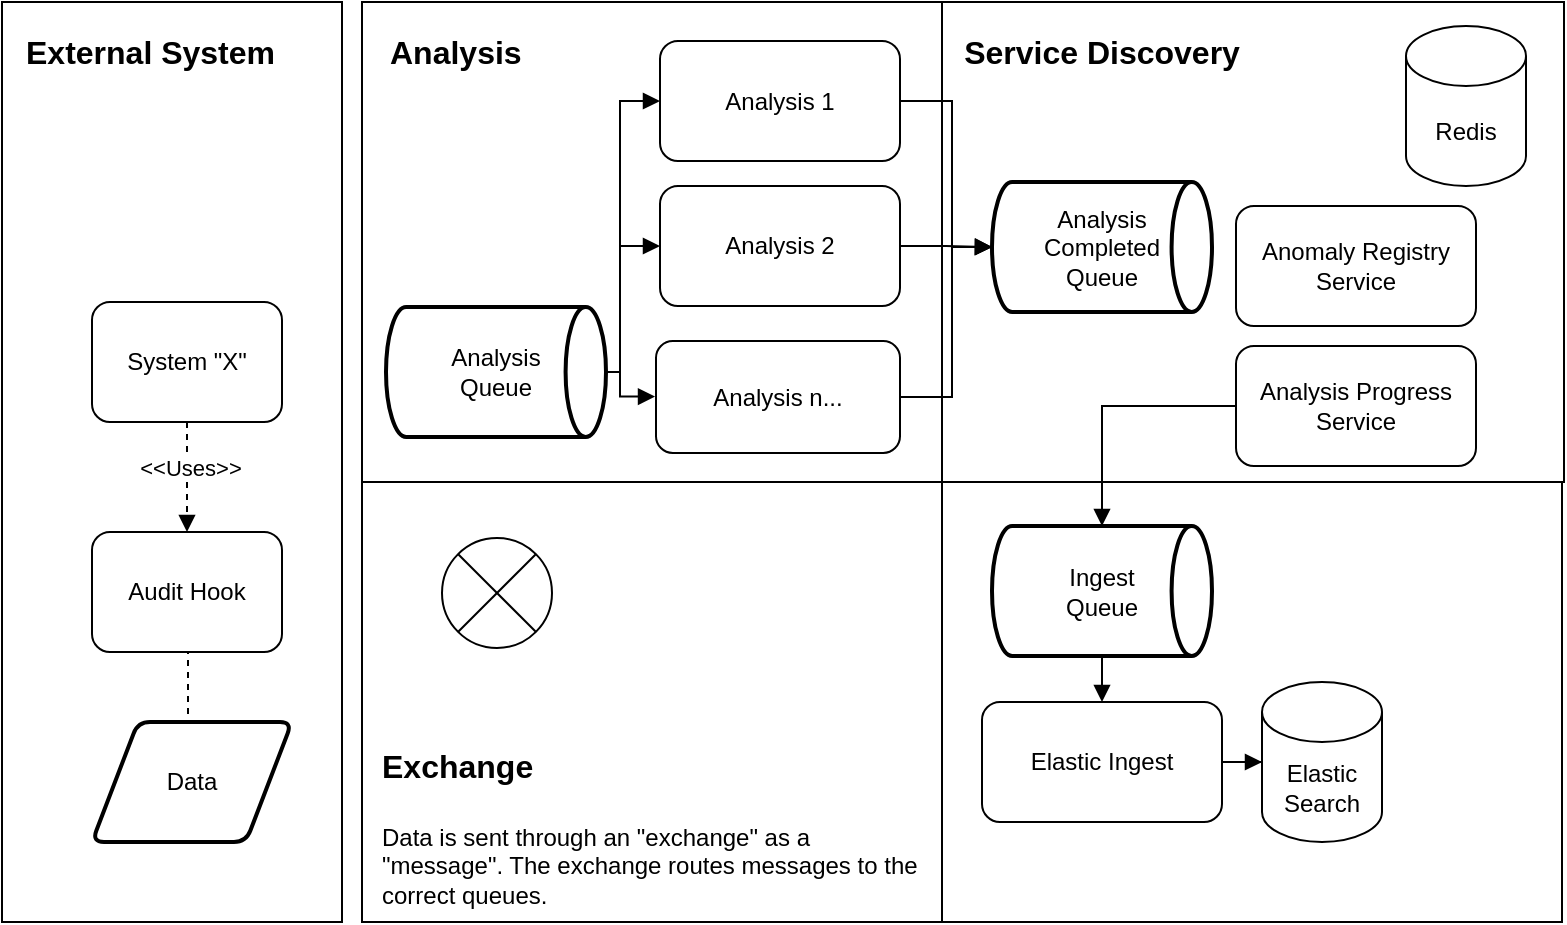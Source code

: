 <mxfile version="15.7.1" type="github">
  <diagram id="jIUITmyzeD87ZEfBDrSX" name="Page-1">
    <mxGraphModel dx="1082" dy="630" grid="0" gridSize="10" guides="1" tooltips="1" connect="1" arrows="1" fold="1" page="1" pageScale="1" pageWidth="700" pageHeight="469" math="0" shadow="0">
      <root>
        <mxCell id="0" />
        <mxCell id="1" parent="0" />
        <mxCell id="8Pe6dOlYgh1ihYA8Ivlo-50" value="" style="rounded=0;whiteSpace=wrap;html=1;" vertex="1" parent="1">
          <mxGeometry x="180" width="290" height="240" as="geometry" />
        </mxCell>
        <mxCell id="8Pe6dOlYgh1ihYA8Ivlo-57" value="" style="rounded=0;whiteSpace=wrap;html=1;" vertex="1" parent="1">
          <mxGeometry x="470" width="311" height="240" as="geometry" />
        </mxCell>
        <mxCell id="8Pe6dOlYgh1ihYA8Ivlo-58" value="" style="rounded=0;whiteSpace=wrap;html=1;" vertex="1" parent="1">
          <mxGeometry x="470" y="240" width="310" height="220" as="geometry" />
        </mxCell>
        <mxCell id="8Pe6dOlYgh1ihYA8Ivlo-52" value="" style="rounded=0;whiteSpace=wrap;html=1;" vertex="1" parent="1">
          <mxGeometry width="170" height="460" as="geometry" />
        </mxCell>
        <mxCell id="8Pe6dOlYgh1ihYA8Ivlo-51" value="" style="rounded=0;whiteSpace=wrap;html=1;" vertex="1" parent="1">
          <mxGeometry x="180" y="240" width="290" height="220" as="geometry" />
        </mxCell>
        <mxCell id="8Pe6dOlYgh1ihYA8Ivlo-108" style="edgeStyle=orthogonalEdgeStyle;rounded=0;orthogonalLoop=1;jettySize=auto;html=1;entryX=0;entryY=0.5;entryDx=0;entryDy=0;entryPerimeter=0;fontSize=12;endArrow=block;endFill=1;" edge="1" parent="1" source="8Pe6dOlYgh1ihYA8Ivlo-2" target="8Pe6dOlYgh1ihYA8Ivlo-105">
          <mxGeometry relative="1" as="geometry">
            <Array as="points">
              <mxPoint x="475" y="50" />
              <mxPoint x="475" y="123" />
            </Array>
          </mxGeometry>
        </mxCell>
        <mxCell id="8Pe6dOlYgh1ihYA8Ivlo-2" value="Analysis 1" style="rounded=1;whiteSpace=wrap;html=1;" vertex="1" parent="1">
          <mxGeometry x="329" y="19.5" width="120" height="60" as="geometry" />
        </mxCell>
        <mxCell id="8Pe6dOlYgh1ihYA8Ivlo-109" style="edgeStyle=orthogonalEdgeStyle;rounded=0;orthogonalLoop=1;jettySize=auto;html=1;fontSize=12;endArrow=block;endFill=1;" edge="1" parent="1" source="8Pe6dOlYgh1ihYA8Ivlo-3" target="8Pe6dOlYgh1ihYA8Ivlo-105">
          <mxGeometry relative="1" as="geometry" />
        </mxCell>
        <mxCell id="8Pe6dOlYgh1ihYA8Ivlo-3" value="Analysis 2" style="rounded=1;whiteSpace=wrap;html=1;" vertex="1" parent="1">
          <mxGeometry x="329" y="92" width="120" height="60" as="geometry" />
        </mxCell>
        <mxCell id="8Pe6dOlYgh1ihYA8Ivlo-110" style="edgeStyle=orthogonalEdgeStyle;rounded=0;orthogonalLoop=1;jettySize=auto;html=1;entryX=0;entryY=0.5;entryDx=0;entryDy=0;entryPerimeter=0;fontSize=12;endArrow=block;endFill=1;" edge="1" parent="1" source="8Pe6dOlYgh1ihYA8Ivlo-4" target="8Pe6dOlYgh1ihYA8Ivlo-105">
          <mxGeometry relative="1" as="geometry">
            <Array as="points">
              <mxPoint x="475" y="198" />
              <mxPoint x="475" y="123" />
            </Array>
          </mxGeometry>
        </mxCell>
        <mxCell id="8Pe6dOlYgh1ihYA8Ivlo-4" value="Analysis n..." style="rounded=1;whiteSpace=wrap;html=1;" vertex="1" parent="1">
          <mxGeometry x="327" y="169.5" width="122" height="56" as="geometry" />
        </mxCell>
        <mxCell id="8Pe6dOlYgh1ihYA8Ivlo-94" value="" style="edgeStyle=orthogonalEdgeStyle;rounded=0;orthogonalLoop=1;jettySize=auto;html=1;fontSize=12;endArrow=block;endFill=1;" edge="1" parent="1" source="8Pe6dOlYgh1ihYA8Ivlo-12" target="8Pe6dOlYgh1ihYA8Ivlo-59">
          <mxGeometry relative="1" as="geometry" />
        </mxCell>
        <mxCell id="8Pe6dOlYgh1ihYA8Ivlo-12" value="Elastic Ingest" style="rounded=1;whiteSpace=wrap;html=1;" vertex="1" parent="1">
          <mxGeometry x="490" y="350" width="120" height="60" as="geometry" />
        </mxCell>
        <mxCell id="8Pe6dOlYgh1ihYA8Ivlo-30" value="Anomaly Registry&lt;br&gt;Service" style="rounded=1;whiteSpace=wrap;html=1;" vertex="1" parent="1">
          <mxGeometry x="617" y="102" width="120" height="60" as="geometry" />
        </mxCell>
        <mxCell id="8Pe6dOlYgh1ihYA8Ivlo-36" value="Redis" style="shape=cylinder3;whiteSpace=wrap;html=1;boundedLbl=1;backgroundOutline=1;size=15;" vertex="1" parent="1">
          <mxGeometry x="702" y="12" width="60" height="80" as="geometry" />
        </mxCell>
        <mxCell id="8Pe6dOlYgh1ihYA8Ivlo-39" value="Audit Hook" style="rounded=1;whiteSpace=wrap;html=1;" vertex="1" parent="1">
          <mxGeometry x="45" y="265" width="95" height="60" as="geometry" />
        </mxCell>
        <mxCell id="8Pe6dOlYgh1ihYA8Ivlo-47" style="edgeStyle=orthogonalEdgeStyle;rounded=0;orthogonalLoop=1;jettySize=auto;html=1;dashed=1;endArrow=none;endFill=0;exitX=0.5;exitY=0;exitDx=0;exitDy=0;" edge="1" parent="1" source="8Pe6dOlYgh1ihYA8Ivlo-46" target="8Pe6dOlYgh1ihYA8Ivlo-39">
          <mxGeometry relative="1" as="geometry">
            <Array as="points">
              <mxPoint x="93" y="360" />
            </Array>
          </mxGeometry>
        </mxCell>
        <mxCell id="8Pe6dOlYgh1ihYA8Ivlo-46" value="Data" style="shape=parallelogram;html=1;strokeWidth=2;perimeter=parallelogramPerimeter;whiteSpace=wrap;rounded=1;arcSize=12;size=0.23;" vertex="1" parent="1">
          <mxGeometry x="45" y="360" width="100" height="60" as="geometry" />
        </mxCell>
        <mxCell id="8Pe6dOlYgh1ihYA8Ivlo-100" style="edgeStyle=orthogonalEdgeStyle;rounded=0;orthogonalLoop=1;jettySize=auto;html=1;entryX=0.5;entryY=0;entryDx=0;entryDy=0;entryPerimeter=0;fontSize=12;endArrow=block;endFill=1;" edge="1" parent="1" source="8Pe6dOlYgh1ihYA8Ivlo-48" target="8Pe6dOlYgh1ihYA8Ivlo-95">
          <mxGeometry relative="1" as="geometry" />
        </mxCell>
        <mxCell id="8Pe6dOlYgh1ihYA8Ivlo-48" value="Analysis Progress&lt;br&gt;Service" style="rounded=1;whiteSpace=wrap;html=1;" vertex="1" parent="1">
          <mxGeometry x="617" y="172" width="120" height="60" as="geometry" />
        </mxCell>
        <mxCell id="8Pe6dOlYgh1ihYA8Ivlo-54" style="edgeStyle=orthogonalEdgeStyle;rounded=0;orthogonalLoop=1;jettySize=auto;html=1;entryX=0.5;entryY=0;entryDx=0;entryDy=0;dashed=1;endArrow=block;endFill=1;" edge="1" parent="1" source="8Pe6dOlYgh1ihYA8Ivlo-53" target="8Pe6dOlYgh1ihYA8Ivlo-39">
          <mxGeometry relative="1" as="geometry" />
        </mxCell>
        <mxCell id="8Pe6dOlYgh1ihYA8Ivlo-55" value="&amp;lt;&amp;lt;Uses&amp;gt;&amp;gt;" style="edgeLabel;html=1;align=center;verticalAlign=middle;resizable=0;points=[];" vertex="1" connectable="0" parent="8Pe6dOlYgh1ihYA8Ivlo-54">
          <mxGeometry x="-0.182" y="1" relative="1" as="geometry">
            <mxPoint as="offset" />
          </mxGeometry>
        </mxCell>
        <mxCell id="8Pe6dOlYgh1ihYA8Ivlo-53" value="System &quot;X&quot;" style="rounded=1;whiteSpace=wrap;html=1;" vertex="1" parent="1">
          <mxGeometry x="45" y="150" width="95" height="60" as="geometry" />
        </mxCell>
        <mxCell id="8Pe6dOlYgh1ihYA8Ivlo-59" value="Elastic&lt;br&gt;Search" style="shape=cylinder3;whiteSpace=wrap;html=1;boundedLbl=1;backgroundOutline=1;size=15;" vertex="1" parent="1">
          <mxGeometry x="630" y="340" width="60" height="80" as="geometry" />
        </mxCell>
        <mxCell id="8Pe6dOlYgh1ihYA8Ivlo-88" style="edgeStyle=orthogonalEdgeStyle;rounded=0;orthogonalLoop=1;jettySize=auto;html=1;entryX=-0.004;entryY=0.496;entryDx=0;entryDy=0;fontSize=12;endArrow=block;endFill=1;entryPerimeter=0;" edge="1" parent="1" target="8Pe6dOlYgh1ihYA8Ivlo-4">
          <mxGeometry relative="1" as="geometry">
            <mxPoint x="300" y="185.002" as="sourcePoint" />
            <mxPoint x="325" y="197.5" as="targetPoint" />
            <Array as="points">
              <mxPoint x="309" y="185" />
              <mxPoint x="309" y="197" />
            </Array>
          </mxGeometry>
        </mxCell>
        <mxCell id="8Pe6dOlYgh1ihYA8Ivlo-89" style="edgeStyle=orthogonalEdgeStyle;rounded=0;orthogonalLoop=1;jettySize=auto;html=1;entryX=0;entryY=0.5;entryDx=0;entryDy=0;fontSize=12;endArrow=block;endFill=1;" edge="1" parent="1" source="8Pe6dOlYgh1ihYA8Ivlo-75" target="8Pe6dOlYgh1ihYA8Ivlo-2">
          <mxGeometry relative="1" as="geometry">
            <Array as="points">
              <mxPoint x="309" y="185" />
              <mxPoint x="309" y="50" />
            </Array>
          </mxGeometry>
        </mxCell>
        <mxCell id="8Pe6dOlYgh1ihYA8Ivlo-90" style="edgeStyle=orthogonalEdgeStyle;rounded=0;orthogonalLoop=1;jettySize=auto;html=1;entryX=0;entryY=0.5;entryDx=0;entryDy=0;fontSize=12;endArrow=block;endFill=1;" edge="1" parent="1" source="8Pe6dOlYgh1ihYA8Ivlo-75" target="8Pe6dOlYgh1ihYA8Ivlo-3">
          <mxGeometry relative="1" as="geometry">
            <Array as="points">
              <mxPoint x="309" y="185" />
              <mxPoint x="309" y="122" />
            </Array>
          </mxGeometry>
        </mxCell>
        <mxCell id="8Pe6dOlYgh1ihYA8Ivlo-75" value="Analysis &lt;br&gt;Queue" style="strokeWidth=2;html=1;shape=mxgraph.flowchart.direct_data;whiteSpace=wrap;" vertex="1" parent="1">
          <mxGeometry x="192" y="152.5" width="110" height="65" as="geometry" />
        </mxCell>
        <mxCell id="8Pe6dOlYgh1ihYA8Ivlo-85" value="&lt;h1&gt;&lt;font style=&quot;font-size: 16px&quot;&gt;Exchange&lt;/font&gt;&lt;/h1&gt;&lt;div&gt;&lt;font style=&quot;font-size: 12px&quot;&gt;Data is sent through an &quot;exchange&quot; as a &quot;message&quot;. The exchange routes messages to the correct queues.&lt;/font&gt;&lt;/div&gt;" style="text;html=1;strokeColor=none;fillColor=none;spacing=5;spacingTop=-20;whiteSpace=wrap;overflow=hidden;rounded=0;" vertex="1" parent="1">
          <mxGeometry x="185" y="360" width="280" height="100" as="geometry" />
        </mxCell>
        <mxCell id="8Pe6dOlYgh1ihYA8Ivlo-91" value="" style="shape=sumEllipse;perimeter=ellipsePerimeter;whiteSpace=wrap;html=1;backgroundOutline=1;fontSize=12;fillColor=#FFFFFF;" vertex="1" parent="1">
          <mxGeometry x="220" y="268" width="55" height="55" as="geometry" />
        </mxCell>
        <mxCell id="8Pe6dOlYgh1ihYA8Ivlo-98" style="edgeStyle=orthogonalEdgeStyle;rounded=0;orthogonalLoop=1;jettySize=auto;html=1;entryX=0.5;entryY=0;entryDx=0;entryDy=0;fontSize=12;endArrow=block;endFill=1;" edge="1" parent="1" source="8Pe6dOlYgh1ihYA8Ivlo-95" target="8Pe6dOlYgh1ihYA8Ivlo-12">
          <mxGeometry relative="1" as="geometry" />
        </mxCell>
        <mxCell id="8Pe6dOlYgh1ihYA8Ivlo-95" value="Ingest&lt;br&gt;Queue" style="strokeWidth=2;html=1;shape=mxgraph.flowchart.direct_data;whiteSpace=wrap;" vertex="1" parent="1">
          <mxGeometry x="495" y="262" width="110" height="65" as="geometry" />
        </mxCell>
        <mxCell id="8Pe6dOlYgh1ihYA8Ivlo-101" value="&lt;font style=&quot;font-size: 16px&quot;&gt;&lt;b&gt;Service Discovery&lt;/b&gt;&lt;/font&gt;" style="text;html=1;strokeColor=none;fillColor=none;align=center;verticalAlign=middle;whiteSpace=wrap;rounded=0;fontSize=12;" vertex="1" parent="1">
          <mxGeometry x="475" y="10" width="150" height="30" as="geometry" />
        </mxCell>
        <mxCell id="8Pe6dOlYgh1ihYA8Ivlo-105" value="Analysis&lt;br&gt;Completed&lt;br&gt;Queue" style="strokeWidth=2;html=1;shape=mxgraph.flowchart.direct_data;whiteSpace=wrap;" vertex="1" parent="1">
          <mxGeometry x="495" y="90" width="110" height="65" as="geometry" />
        </mxCell>
        <mxCell id="8Pe6dOlYgh1ihYA8Ivlo-111" value="&lt;font style=&quot;font-size: 16px&quot;&gt;&lt;b&gt;Analysis&lt;/b&gt;&lt;/font&gt;" style="text;html=1;strokeColor=none;fillColor=none;align=left;verticalAlign=middle;whiteSpace=wrap;rounded=0;fontSize=12;" vertex="1" parent="1">
          <mxGeometry x="192" y="10" width="76" height="30" as="geometry" />
        </mxCell>
        <mxCell id="8Pe6dOlYgh1ihYA8Ivlo-112" value="&lt;font style=&quot;font-size: 16px&quot;&gt;&lt;b&gt;External System&lt;/b&gt;&lt;/font&gt;" style="text;html=1;strokeColor=none;fillColor=none;align=left;verticalAlign=middle;whiteSpace=wrap;rounded=0;fontSize=12;" vertex="1" parent="1">
          <mxGeometry x="10" y="10" width="135" height="30" as="geometry" />
        </mxCell>
      </root>
    </mxGraphModel>
  </diagram>
</mxfile>
